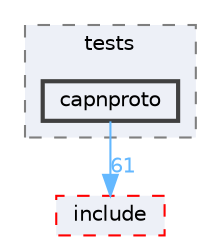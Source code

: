 digraph "external/reflect-cpp/tests/capnproto"
{
 // LATEX_PDF_SIZE
  bgcolor="transparent";
  edge [fontname=Helvetica,fontsize=10,labelfontname=Helvetica,labelfontsize=10];
  node [fontname=Helvetica,fontsize=10,shape=box,height=0.2,width=0.4];
  compound=true
  subgraph clusterdir_96ed9f99bdafb7b1db11ea23481da3f6 {
    graph [ bgcolor="#edf0f7", pencolor="grey50", label="tests", fontname=Helvetica,fontsize=10 style="filled,dashed", URL="dir_96ed9f99bdafb7b1db11ea23481da3f6.html",tooltip=""]
  dir_373959ebf1c0d92262e75917171d0a11 [label="capnproto", fillcolor="#edf0f7", color="grey25", style="filled,bold", URL="dir_373959ebf1c0d92262e75917171d0a11.html",tooltip=""];
  }
  dir_52db5b9842da2a9d3126408803d2a092 [label="include", fillcolor="#edf0f7", color="red", style="filled,dashed", URL="dir_52db5b9842da2a9d3126408803d2a092.html",tooltip=""];
  dir_373959ebf1c0d92262e75917171d0a11->dir_52db5b9842da2a9d3126408803d2a092 [headlabel="61", labeldistance=1.5 headhref="dir_000105_000385.html" href="dir_000105_000385.html" color="steelblue1" fontcolor="steelblue1"];
}
